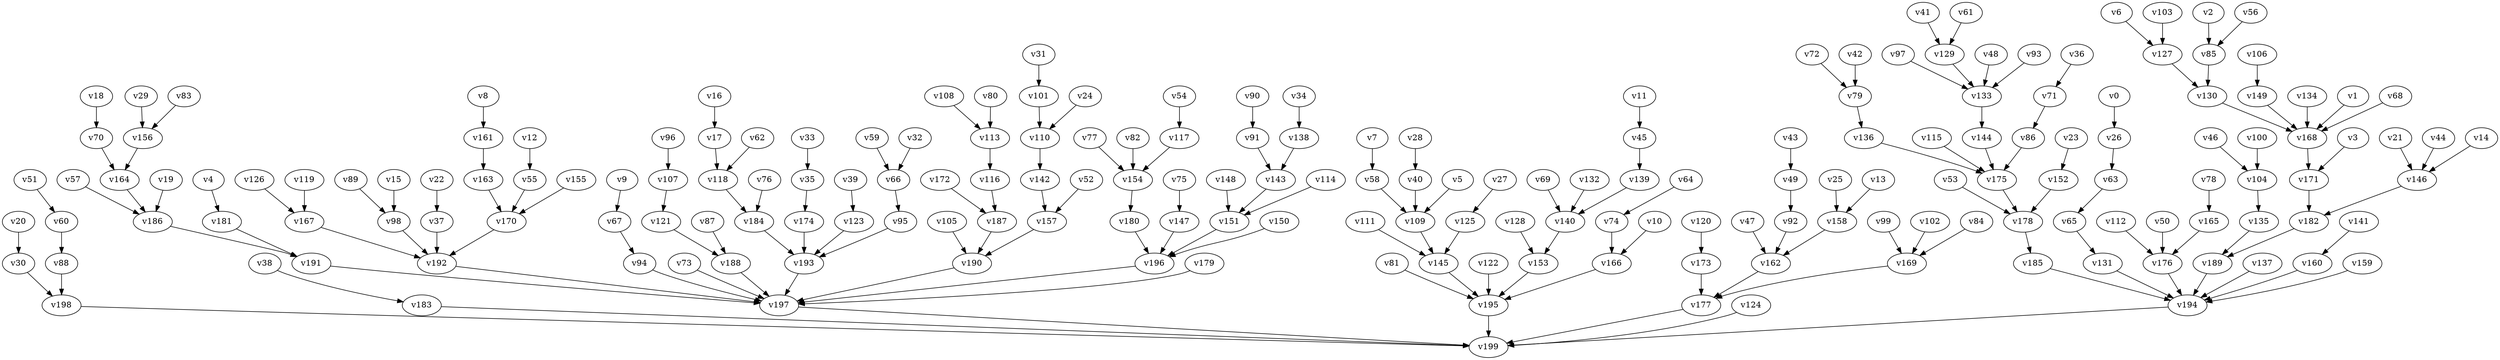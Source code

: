 digraph G {
	"v0"->"v26"
	"v1"->"v168"
	"v2"->"v85"
	"v3"->"v171"
	"v4"->"v181"
	"v5"->"v109"
	"v6"->"v127"
	"v7"->"v58"
	"v8"->"v161"
	"v9"->"v67"
	"v10"->"v166"
	"v11"->"v45"
	"v12"->"v55"
	"v13"->"v158"
	"v14"->"v146"
	"v15"->"v98"
	"v16"->"v17"
	"v17"->"v118"
	"v18"->"v70"
	"v19"->"v186"
	"v20"->"v30"
	"v21"->"v146"
	"v22"->"v37"
	"v23"->"v152"
	"v24"->"v110"
	"v25"->"v158"
	"v26"->"v63"
	"v27"->"v125"
	"v28"->"v40"
	"v29"->"v156"
	"v30"->"v198"
	"v31"->"v101"
	"v32"->"v66"
	"v33"->"v35"
	"v34"->"v138"
	"v35"->"v174"
	"v36"->"v71"
	"v37"->"v192"
	"v38"->"v183"
	"v39"->"v123"
	"v40"->"v109"
	"v41"->"v129"
	"v42"->"v79"
	"v43"->"v49"
	"v44"->"v146"
	"v45"->"v139"
	"v46"->"v104"
	"v47"->"v162"
	"v48"->"v133"
	"v49"->"v92"
	"v50"->"v176"
	"v51"->"v60"
	"v52"->"v157"
	"v53"->"v178"
	"v54"->"v117"
	"v55"->"v170"
	"v56"->"v85"
	"v57"->"v186"
	"v58"->"v109"
	"v59"->"v66"
	"v60"->"v88"
	"v61"->"v129"
	"v62"->"v118"
	"v63"->"v65"
	"v64"->"v74"
	"v65"->"v131"
	"v66"->"v95"
	"v67"->"v94"
	"v68"->"v168"
	"v69"->"v140"
	"v70"->"v164"
	"v71"->"v86"
	"v72"->"v79"
	"v73"->"v197"
	"v74"->"v166"
	"v75"->"v147"
	"v76"->"v184"
	"v77"->"v154"
	"v78"->"v165"
	"v79"->"v136"
	"v80"->"v113"
	"v81"->"v195"
	"v82"->"v154"
	"v83"->"v156"
	"v84"->"v169"
	"v85"->"v130"
	"v86"->"v175"
	"v87"->"v188"
	"v88"->"v198"
	"v89"->"v98"
	"v90"->"v91"
	"v91"->"v143"
	"v92"->"v162"
	"v93"->"v133"
	"v94"->"v197"
	"v95"->"v193"
	"v96"->"v107"
	"v97"->"v133"
	"v98"->"v192"
	"v99"->"v169"
	"v100"->"v104"
	"v101"->"v110"
	"v102"->"v169"
	"v103"->"v127"
	"v104"->"v135"
	"v105"->"v190"
	"v106"->"v149"
	"v107"->"v121"
	"v108"->"v113"
	"v109"->"v145"
	"v110"->"v142"
	"v111"->"v145"
	"v112"->"v176"
	"v113"->"v116"
	"v114"->"v151"
	"v115"->"v175"
	"v116"->"v187"
	"v117"->"v154"
	"v118"->"v184"
	"v119"->"v167"
	"v120"->"v173"
	"v121"->"v188"
	"v122"->"v195"
	"v123"->"v193"
	"v124"->"v199"
	"v125"->"v145"
	"v126"->"v167"
	"v127"->"v130"
	"v128"->"v153"
	"v129"->"v133"
	"v130"->"v168"
	"v131"->"v194"
	"v132"->"v140"
	"v133"->"v144"
	"v134"->"v168"
	"v135"->"v189"
	"v136"->"v175"
	"v137"->"v194"
	"v138"->"v143"
	"v139"->"v140"
	"v140"->"v153"
	"v141"->"v160"
	"v142"->"v157"
	"v143"->"v151"
	"v144"->"v175"
	"v145"->"v195"
	"v146"->"v182"
	"v147"->"v196"
	"v148"->"v151"
	"v149"->"v168"
	"v150"->"v196"
	"v151"->"v196"
	"v152"->"v178"
	"v153"->"v195"
	"v154"->"v180"
	"v155"->"v170"
	"v156"->"v164"
	"v157"->"v190"
	"v158"->"v162"
	"v159"->"v194"
	"v160"->"v194"
	"v161"->"v163"
	"v162"->"v177"
	"v163"->"v170"
	"v164"->"v186"
	"v165"->"v176"
	"v166"->"v195"
	"v167"->"v192"
	"v168"->"v171"
	"v169"->"v177"
	"v170"->"v192"
	"v171"->"v182"
	"v172"->"v187"
	"v173"->"v177"
	"v174"->"v193"
	"v175"->"v178"
	"v176"->"v194"
	"v177"->"v199"
	"v178"->"v185"
	"v179"->"v197"
	"v180"->"v196"
	"v181"->"v191"
	"v182"->"v189"
	"v183"->"v199"
	"v184"->"v193"
	"v185"->"v194"
	"v186"->"v191"
	"v187"->"v190"
	"v188"->"v197"
	"v189"->"v194"
	"v190"->"v197"
	"v191"->"v197"
	"v192"->"v197"
	"v193"->"v197"
	"v194"->"v199"
	"v195"->"v199"
	"v196"->"v197"
	"v197"->"v199"
	"v198"->"v199"
}
